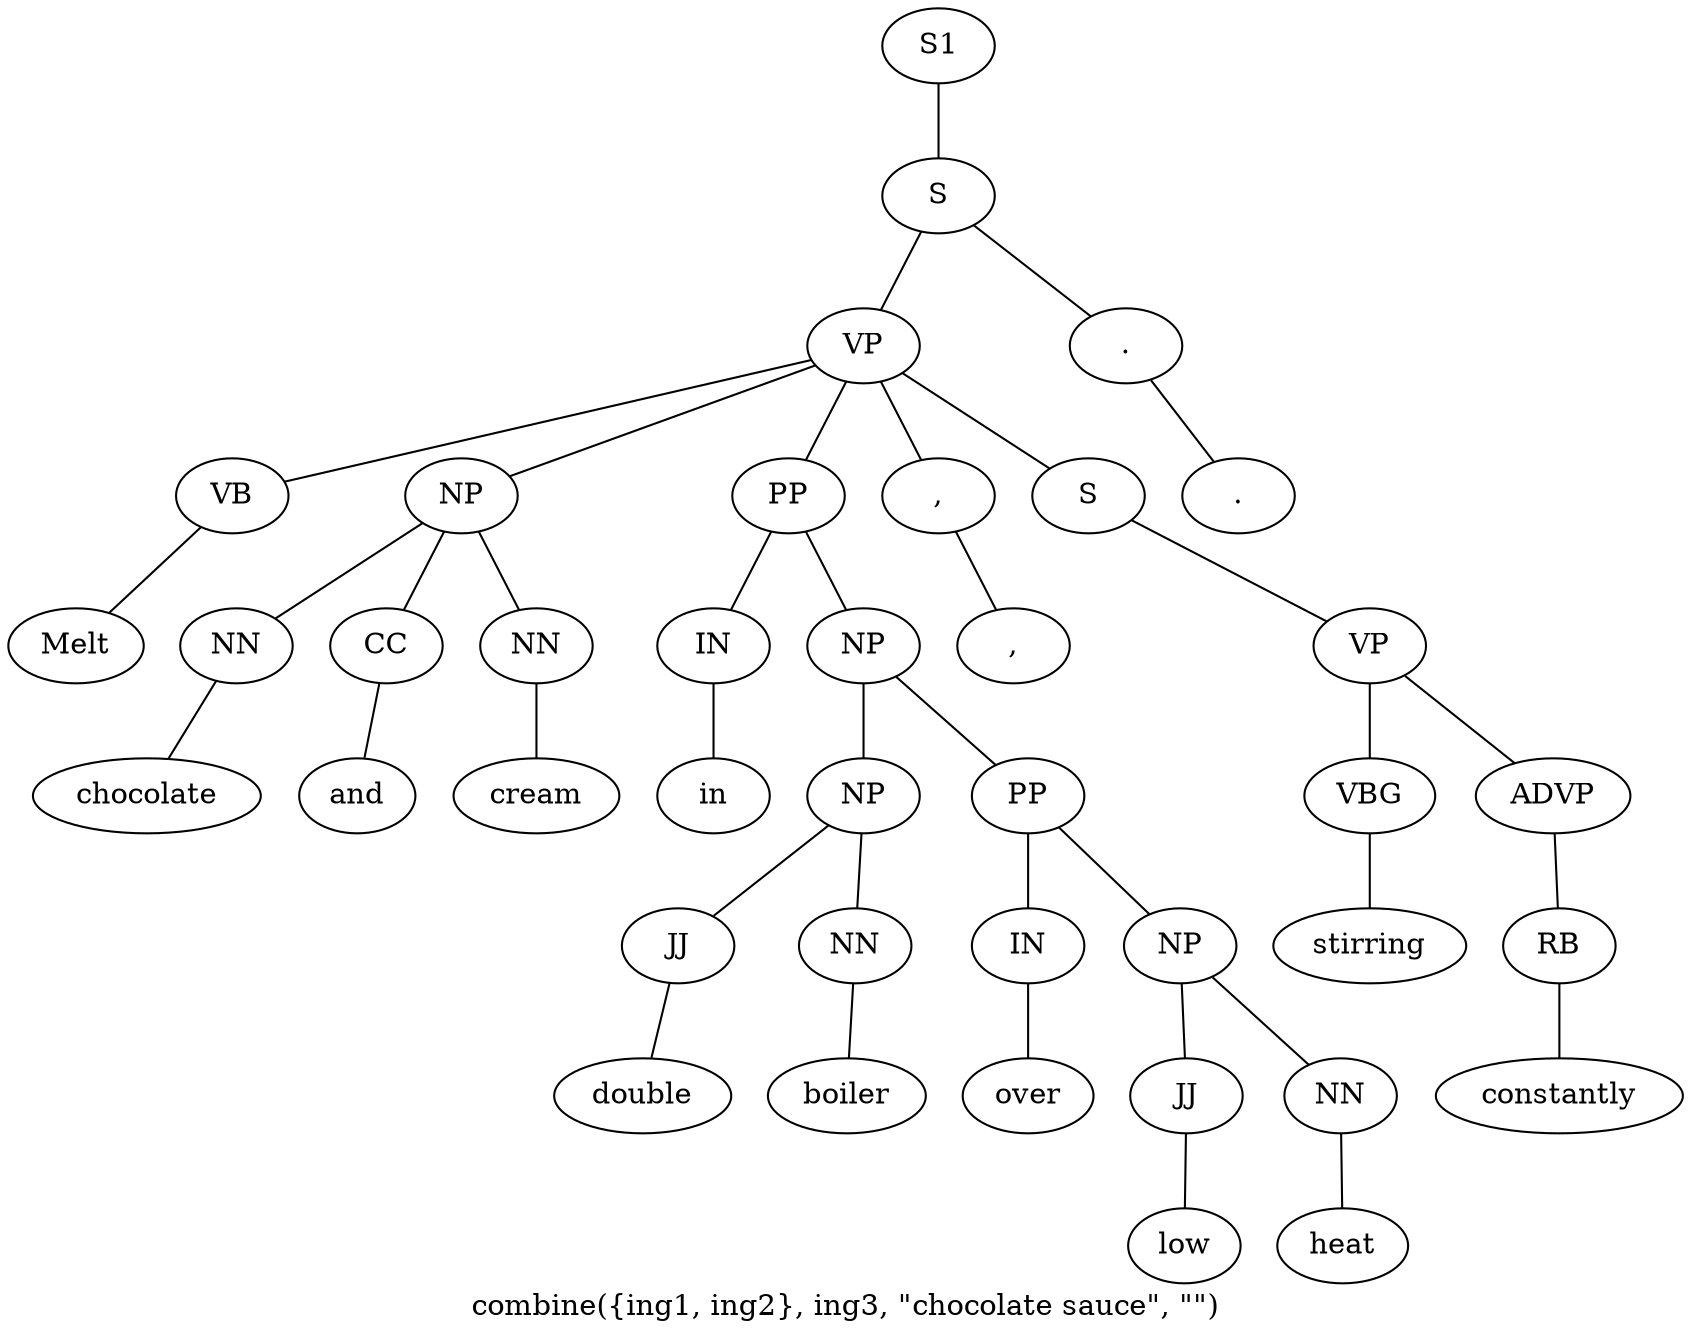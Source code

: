 graph SyntaxGraph {
	label = "combine({ing1, ing2}, ing3, \"chocolate sauce\", \"\")";
	Node0 [label="S1"];
	Node1 [label="S"];
	Node2 [label="VP"];
	Node3 [label="VB"];
	Node4 [label="Melt"];
	Node5 [label="NP"];
	Node6 [label="NN"];
	Node7 [label="chocolate"];
	Node8 [label="CC"];
	Node9 [label="and"];
	Node10 [label="NN"];
	Node11 [label="cream"];
	Node12 [label="PP"];
	Node13 [label="IN"];
	Node14 [label="in"];
	Node15 [label="NP"];
	Node16 [label="NP"];
	Node17 [label="JJ"];
	Node18 [label="double"];
	Node19 [label="NN"];
	Node20 [label="boiler"];
	Node21 [label="PP"];
	Node22 [label="IN"];
	Node23 [label="over"];
	Node24 [label="NP"];
	Node25 [label="JJ"];
	Node26 [label="low"];
	Node27 [label="NN"];
	Node28 [label="heat"];
	Node29 [label=","];
	Node30 [label=","];
	Node31 [label="S"];
	Node32 [label="VP"];
	Node33 [label="VBG"];
	Node34 [label="stirring"];
	Node35 [label="ADVP"];
	Node36 [label="RB"];
	Node37 [label="constantly"];
	Node38 [label="."];
	Node39 [label="."];

	Node0 -- Node1;
	Node1 -- Node2;
	Node1 -- Node38;
	Node2 -- Node3;
	Node2 -- Node5;
	Node2 -- Node12;
	Node2 -- Node29;
	Node2 -- Node31;
	Node3 -- Node4;
	Node5 -- Node6;
	Node5 -- Node8;
	Node5 -- Node10;
	Node6 -- Node7;
	Node8 -- Node9;
	Node10 -- Node11;
	Node12 -- Node13;
	Node12 -- Node15;
	Node13 -- Node14;
	Node15 -- Node16;
	Node15 -- Node21;
	Node16 -- Node17;
	Node16 -- Node19;
	Node17 -- Node18;
	Node19 -- Node20;
	Node21 -- Node22;
	Node21 -- Node24;
	Node22 -- Node23;
	Node24 -- Node25;
	Node24 -- Node27;
	Node25 -- Node26;
	Node27 -- Node28;
	Node29 -- Node30;
	Node31 -- Node32;
	Node32 -- Node33;
	Node32 -- Node35;
	Node33 -- Node34;
	Node35 -- Node36;
	Node36 -- Node37;
	Node38 -- Node39;
}